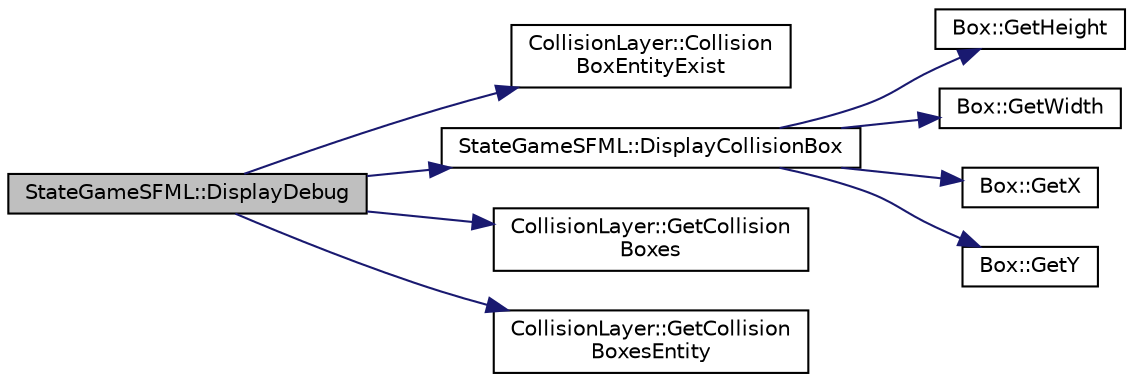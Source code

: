 digraph "StateGameSFML::DisplayDebug"
{
 // LATEX_PDF_SIZE
  bgcolor="transparent";
  edge [fontname="Helvetica",fontsize="10",labelfontname="Helvetica",labelfontsize="10"];
  node [fontname="Helvetica",fontsize="10",shape=record];
  rankdir="LR";
  Node1 [label="StateGameSFML::DisplayDebug",height=0.2,width=0.4,color="black", fillcolor="grey75", style="filled", fontcolor="black",tooltip="Affichage le mode debug sur la fenêtre SFML."];
  Node1 -> Node2 [color="midnightblue",fontsize="10",style="solid",fontname="Helvetica"];
  Node2 [label="CollisionLayer::Collision\lBoxEntityExist",height=0.2,width=0.4,color="black",URL="$classCollisionLayer.html#afb66a7971431ff144d9cf60dc38d01fd",tooltip="Permet de savoir si une clé existe."];
  Node1 -> Node3 [color="midnightblue",fontsize="10",style="solid",fontname="Helvetica"];
  Node3 [label="StateGameSFML::DisplayCollisionBox",height=0.2,width=0.4,color="black",URL="$classStateGameSFML.html#afa1f199a43a6300f85af4441f188788a",tooltip="Affichage une CollisionBox sur la fenêtre SFML."];
  Node3 -> Node4 [color="midnightblue",fontsize="10",style="solid",fontname="Helvetica"];
  Node4 [label="Box::GetHeight",height=0.2,width=0.4,color="black",URL="$classBox.html#ad7d6b9ab23698fedd6637fe0a4c40fb3",tooltip="Retourne height."];
  Node3 -> Node5 [color="midnightblue",fontsize="10",style="solid",fontname="Helvetica"];
  Node5 [label="Box::GetWidth",height=0.2,width=0.4,color="black",URL="$classBox.html#ac9e53c8e2f33ef5ef0a11c48f979ab04",tooltip="Retourne width."];
  Node3 -> Node6 [color="midnightblue",fontsize="10",style="solid",fontname="Helvetica"];
  Node6 [label="Box::GetX",height=0.2,width=0.4,color="black",URL="$classBox.html#ade06873a13d2d1df5eb5d2cfc2a16d29",tooltip="Retourne x."];
  Node3 -> Node7 [color="midnightblue",fontsize="10",style="solid",fontname="Helvetica"];
  Node7 [label="Box::GetY",height=0.2,width=0.4,color="black",URL="$classBox.html#af86b090508898469761c0d61c8230133",tooltip="Retourne y."];
  Node1 -> Node8 [color="midnightblue",fontsize="10",style="solid",fontname="Helvetica"];
  Node8 [label="CollisionLayer::GetCollision\lBoxes",height=0.2,width=0.4,color="black",URL="$classCollisionLayer.html#a620b4ce21e4699a1a067ffaa60848667",tooltip="Fonction permettant de récupérer les CollisionBox de l'objet."];
  Node1 -> Node9 [color="midnightblue",fontsize="10",style="solid",fontname="Helvetica"];
  Node9 [label="CollisionLayer::GetCollision\lBoxesEntity",height=0.2,width=0.4,color="black",URL="$classCollisionLayer.html#a88cf3f7e5b55058df61d24f199c54b5b",tooltip="Fonction permettant de récupérer les CollisionBox des entités de l'objet."];
}
